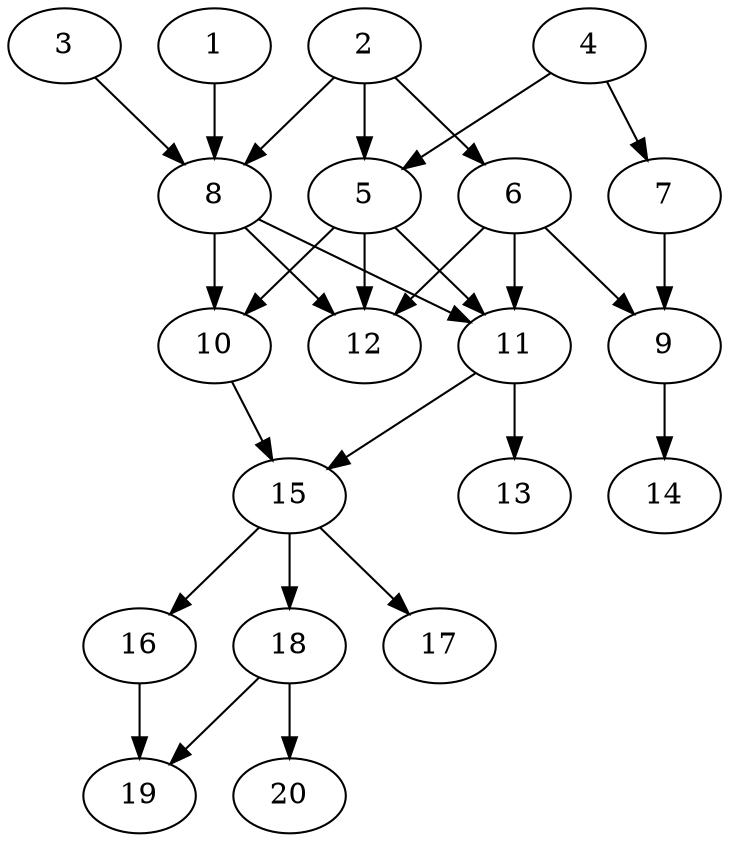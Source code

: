// DAG automatically generated by daggen at Tue Jul 23 14:22:50 2019
// ./daggen --dot -n 20 --ccr 0.4 --fat 0.5 --regular 0.5 --density 0.6 --mindata 5242880 --maxdata 52428800 
digraph G {
  1 [size="33692160", alpha="0.02", expect_size="13476864"] 
  1 -> 8 [size ="13476864"]
  2 [size="73256960", alpha="0.20", expect_size="29302784"] 
  2 -> 5 [size ="29302784"]
  2 -> 6 [size ="29302784"]
  2 -> 8 [size ="29302784"]
  3 [size="96632320", alpha="0.19", expect_size="38652928"] 
  3 -> 8 [size ="38652928"]
  4 [size="29539840", alpha="0.06", expect_size="11815936"] 
  4 -> 5 [size ="11815936"]
  4 -> 7 [size ="11815936"]
  5 [size="44216320", alpha="0.09", expect_size="17686528"] 
  5 -> 10 [size ="17686528"]
  5 -> 11 [size ="17686528"]
  5 -> 12 [size ="17686528"]
  6 [size="42462720", alpha="0.10", expect_size="16985088"] 
  6 -> 9 [size ="16985088"]
  6 -> 11 [size ="16985088"]
  6 -> 12 [size ="16985088"]
  7 [size="73543680", alpha="0.08", expect_size="29417472"] 
  7 -> 9 [size ="29417472"]
  8 [size="56872960", alpha="0.17", expect_size="22749184"] 
  8 -> 10 [size ="22749184"]
  8 -> 11 [size ="22749184"]
  8 -> 12 [size ="22749184"]
  9 [size="47744000", alpha="0.09", expect_size="19097600"] 
  9 -> 14 [size ="19097600"]
  10 [size="121041920", alpha="0.17", expect_size="48416768"] 
  10 -> 15 [size ="48416768"]
  11 [size="86233600", alpha="0.09", expect_size="34493440"] 
  11 -> 13 [size ="34493440"]
  11 -> 15 [size ="34493440"]
  12 [size="98147840", alpha="0.14", expect_size="39259136"] 
  13 [size="97740800", alpha="0.17", expect_size="39096320"] 
  14 [size="93649920", alpha="0.10", expect_size="37459968"] 
  15 [size="126481920", alpha="0.00", expect_size="50592768"] 
  15 -> 16 [size ="50592768"]
  15 -> 17 [size ="50592768"]
  15 -> 18 [size ="50592768"]
  16 [size="62947840", alpha="0.03", expect_size="25179136"] 
  16 -> 19 [size ="25179136"]
  17 [size="124305920", alpha="0.07", expect_size="49722368"] 
  18 [size="53186560", alpha="0.04", expect_size="21274624"] 
  18 -> 19 [size ="21274624"]
  18 -> 20 [size ="21274624"]
  19 [size="36748800", alpha="0.14", expect_size="14699520"] 
  20 [size="92262400", alpha="0.13", expect_size="36904960"] 
}
